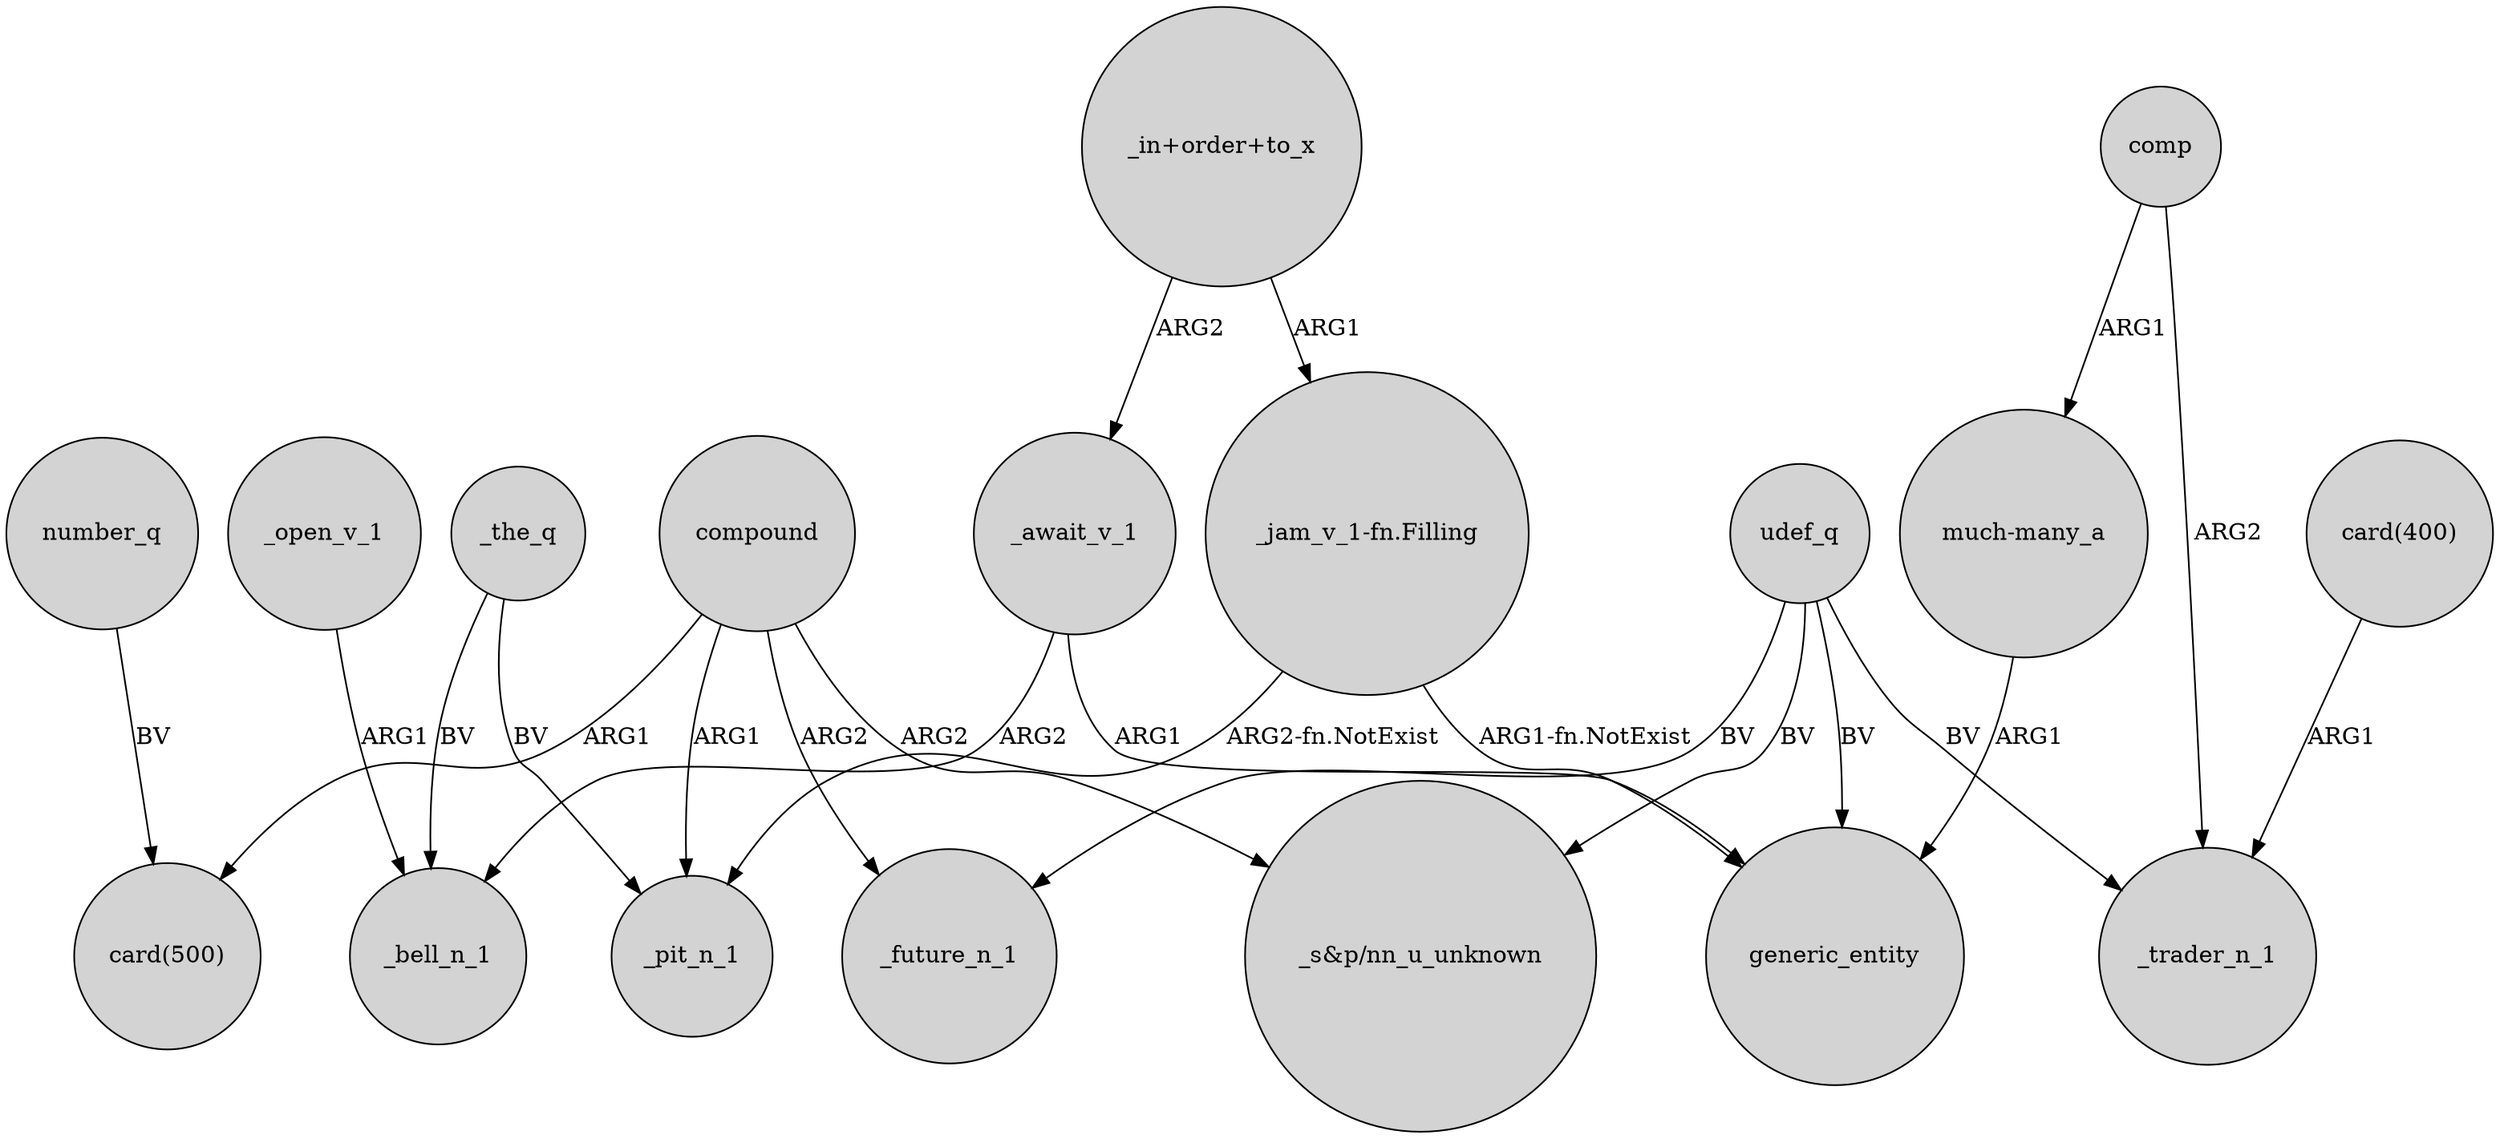 digraph {
	node [shape=circle style=filled]
	"_jam_v_1-fn.Filling" -> _pit_n_1 [label="ARG2-fn.NotExist"]
	udef_q -> generic_entity [label=BV]
	udef_q -> "_s&p/nn_u_unknown" [label=BV]
	_await_v_1 -> generic_entity [label=ARG1]
	udef_q -> _trader_n_1 [label=BV]
	"much-many_a" -> generic_entity [label=ARG1]
	"_jam_v_1-fn.Filling" -> generic_entity [label="ARG1-fn.NotExist"]
	compound -> _future_n_1 [label=ARG2]
	compound -> "card(500)" [label=ARG1]
	number_q -> "card(500)" [label=BV]
	compound -> _pit_n_1 [label=ARG1]
	"_in+order+to_x" -> _await_v_1 [label=ARG2]
	_open_v_1 -> _bell_n_1 [label=ARG1]
	comp -> "much-many_a" [label=ARG1]
	"_in+order+to_x" -> "_jam_v_1-fn.Filling" [label=ARG1]
	_await_v_1 -> _bell_n_1 [label=ARG2]
	_the_q -> _pit_n_1 [label=BV]
	"card(400)" -> _trader_n_1 [label=ARG1]
	udef_q -> _future_n_1 [label=BV]
	_the_q -> _bell_n_1 [label=BV]
	comp -> _trader_n_1 [label=ARG2]
	compound -> "_s&p/nn_u_unknown" [label=ARG2]
}
